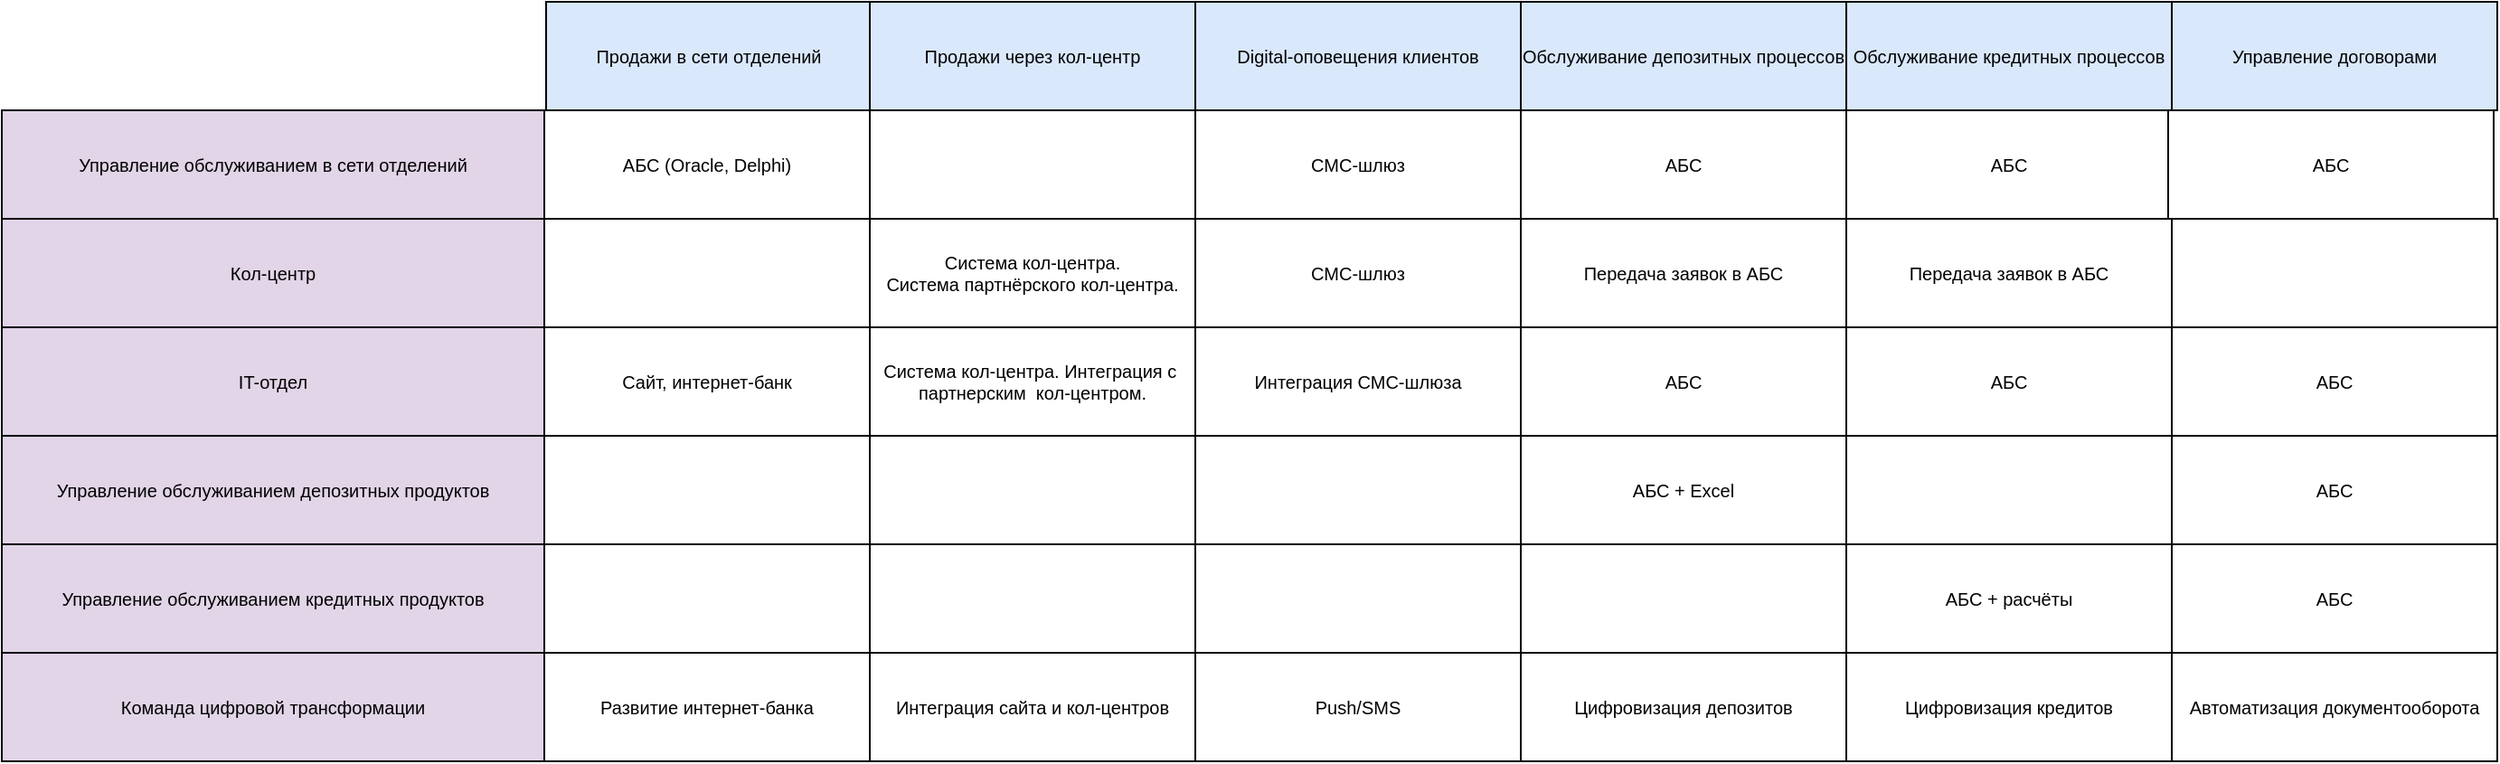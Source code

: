 <mxfile version="28.0.9" pages="2">
  <diagram name="Карта IT-ландшафта" id="landscape1">
    <mxGraphModel dx="2818" dy="748" grid="1" gridSize="10" guides="1" tooltips="1" connect="1" arrows="1" fold="1" page="1" pageScale="1" pageWidth="850" pageHeight="1100" math="0" shadow="0">
      <root>
        <mxCell id="0" />
        <mxCell id="1" parent="0" />
        <mxCell id="cap0" value="Продажи в сети отделений" style="shape=rectangle;fillColor=#dae8fc;fontSize=10;" parent="1" vertex="1">
          <mxGeometry x="221" y="40" width="180" height="60" as="geometry" />
        </mxCell>
        <mxCell id="cap1" value="Продажи через кол-центр" style="shape=rectangle;fillColor=#dae8fc;fontSize=10;" parent="1" vertex="1">
          <mxGeometry x="400" y="40" width="180" height="60" as="geometry" />
        </mxCell>
        <mxCell id="cap2" value="Digital-оповещения клиентов" style="shape=rectangle;fillColor=#dae8fc;fontSize=10;" parent="1" vertex="1">
          <mxGeometry x="580" y="40" width="180" height="60" as="geometry" />
        </mxCell>
        <mxCell id="cap3" value="Обслуживание депозитных процессов" style="shape=rectangle;fillColor=#dae8fc;fontSize=10;" parent="1" vertex="1">
          <mxGeometry x="760" y="40" width="180" height="60" as="geometry" />
        </mxCell>
        <mxCell id="cap4" value="Обслуживание кредитных процессов" style="shape=rectangle;fillColor=#dae8fc;fontSize=10;" parent="1" vertex="1">
          <mxGeometry x="940" y="40" width="180" height="60" as="geometry" />
        </mxCell>
        <mxCell id="cap5" value="Управление договорами" style="shape=rectangle;fillColor=#dae8fc;fontSize=10;" parent="1" vertex="1">
          <mxGeometry x="1120" y="40" width="180" height="60" as="geometry" />
        </mxCell>
        <mxCell id="org0" value="Управление обслуживанием в сети отделений" style="shape=rectangle;fillColor=#e1d5e7;rounded=0;fontSize=10;" parent="1" vertex="1">
          <mxGeometry x="-80" y="100" width="300" height="60" as="geometry" />
        </mxCell>
        <mxCell id="org1" value="Кол-центр" style="shape=rectangle;fillColor=#e1d5e7;fontSize=10;" parent="1" vertex="1">
          <mxGeometry x="-80" y="160" width="300" height="60" as="geometry" />
        </mxCell>
        <mxCell id="org2" value="IT-отдел" style="shape=rectangle;fillColor=#e1d5e7;fontSize=10;" parent="1" vertex="1">
          <mxGeometry x="-80" y="220" width="300" height="60" as="geometry" />
        </mxCell>
        <mxCell id="org3" value="Управление обслуживанием депозитных продуктов" style="shape=rectangle;fillColor=#e1d5e7;fontSize=10;" parent="1" vertex="1">
          <mxGeometry x="-80" y="280" width="300" height="60" as="geometry" />
        </mxCell>
        <mxCell id="org4" value="Управление обслуживанием кредитных продуктов" style="shape=rectangle;fillColor=#e1d5e7;fontSize=10;" parent="1" vertex="1">
          <mxGeometry x="-80" y="340" width="300" height="60" as="geometry" />
        </mxCell>
        <mxCell id="org5" value="Команда цифровой трансформации" style="shape=rectangle;fillColor=#e1d5e7;fontSize=10;" parent="1" vertex="1">
          <mxGeometry x="-80" y="400" width="300" height="60" as="geometry" />
        </mxCell>
        <mxCell id="cell0_0" value="АБС (Oracle, Delphi)" style="shape=rectangle;fillColor=#ffffff;fontSize=10;" parent="1" vertex="1">
          <mxGeometry x="220" y="100" width="180" height="60" as="geometry" />
        </mxCell>
        <mxCell id="cell0_1" value="" style="shape=rectangle;fillColor=#ffffff;fontSize=10;" parent="1" vertex="1">
          <mxGeometry x="400" y="100" width="180" height="60" as="geometry" />
        </mxCell>
        <mxCell id="cell0_2" value="СМС-шлюз" style="shape=rectangle;fillColor=#ffffff;fontSize=10;" parent="1" vertex="1">
          <mxGeometry x="580" y="100" width="180" height="60" as="geometry" />
        </mxCell>
        <mxCell id="cell0_3" value="АБС" style="shape=rectangle;fillColor=#ffffff;fontSize=10;" parent="1" vertex="1">
          <mxGeometry x="760" y="100" width="180" height="60" as="geometry" />
        </mxCell>
        <mxCell id="cell0_4" value="АБС" style="shape=rectangle;fillColor=#ffffff;fontSize=10;" parent="1" vertex="1">
          <mxGeometry x="940" y="100" width="180" height="60" as="geometry" />
        </mxCell>
        <mxCell id="cell0_5" value="АБС" style="shape=rectangle;fillColor=#ffffff;fontSize=10;" parent="1" vertex="1">
          <mxGeometry x="1118" y="100" width="180" height="60" as="geometry" />
        </mxCell>
        <mxCell id="cell1_0" value="" style="shape=rectangle;fillColor=#ffffff;fontSize=10;" parent="1" vertex="1">
          <mxGeometry x="220" y="160" width="180" height="60" as="geometry" />
        </mxCell>
        <mxCell id="cell1_1" value="Система кол-центра.&#xa;Система партнёрского кол-центра." style="shape=rectangle;fillColor=#ffffff;fontSize=10;" parent="1" vertex="1">
          <mxGeometry x="400" y="160" width="180" height="60" as="geometry" />
        </mxCell>
        <mxCell id="cell1_2" value="СМС-шлюз" style="shape=rectangle;fillColor=#ffffff;fontSize=10;" parent="1" vertex="1">
          <mxGeometry x="580" y="160" width="180" height="60" as="geometry" />
        </mxCell>
        <mxCell id="cell1_3" value="Передача заявок в АБС" style="shape=rectangle;fillColor=#ffffff;fontSize=10;" parent="1" vertex="1">
          <mxGeometry x="760" y="160" width="180" height="60" as="geometry" />
        </mxCell>
        <mxCell id="cell1_4" value="Передача заявок в АБС" style="shape=rectangle;fillColor=#ffffff;fontSize=10;" parent="1" vertex="1">
          <mxGeometry x="940" y="160" width="180" height="60" as="geometry" />
        </mxCell>
        <mxCell id="cell1_5" value="" style="shape=rectangle;fillColor=#ffffff;fontSize=10;" parent="1" vertex="1">
          <mxGeometry x="1120" y="160" width="180" height="60" as="geometry" />
        </mxCell>
        <mxCell id="cell2_0" value="Сайт, интернет-банк" style="shape=rectangle;fillColor=#ffffff;fontSize=10;" parent="1" vertex="1">
          <mxGeometry x="220" y="220" width="180" height="60" as="geometry" />
        </mxCell>
        <mxCell id="cell2_1" value="Система кол-центра. Интеграция с &#xa;партнерским  кол-центром." style="shape=rectangle;fillColor=#ffffff;fontSize=10;" parent="1" vertex="1">
          <mxGeometry x="400" y="220" width="180" height="60" as="geometry" />
        </mxCell>
        <mxCell id="cell2_2" value="Интеграция СМС-шлюза" style="shape=rectangle;fillColor=#ffffff;fontSize=10;" parent="1" vertex="1">
          <mxGeometry x="580" y="220" width="180" height="60" as="geometry" />
        </mxCell>
        <mxCell id="cell2_3" value="АБС" style="shape=rectangle;fillColor=#ffffff;fontSize=10;" parent="1" vertex="1">
          <mxGeometry x="760" y="220" width="180" height="60" as="geometry" />
        </mxCell>
        <mxCell id="cell2_4" value="АБС" style="shape=rectangle;fillColor=#ffffff;fontSize=10;" parent="1" vertex="1">
          <mxGeometry x="940" y="220" width="180" height="60" as="geometry" />
        </mxCell>
        <mxCell id="cell2_5" value="АБС" style="shape=rectangle;fillColor=#ffffff;fontSize=10;" parent="1" vertex="1">
          <mxGeometry x="1120" y="220" width="180" height="60" as="geometry" />
        </mxCell>
        <mxCell id="cell3_0" value="" style="shape=rectangle;fillColor=#ffffff;fontSize=10;" parent="1" vertex="1">
          <mxGeometry x="220" y="280" width="180" height="60" as="geometry" />
        </mxCell>
        <mxCell id="cell3_1" value="" style="shape=rectangle;fillColor=#ffffff;fontSize=10;" parent="1" vertex="1">
          <mxGeometry x="400" y="280" width="180" height="60" as="geometry" />
        </mxCell>
        <mxCell id="cell3_2" value="" style="shape=rectangle;fillColor=#ffffff;fontSize=10;" parent="1" vertex="1">
          <mxGeometry x="580" y="280" width="180" height="60" as="geometry" />
        </mxCell>
        <mxCell id="cell3_3" value="АБС + Excel" style="shape=rectangle;fillColor=#ffffff;fontSize=10;" parent="1" vertex="1">
          <mxGeometry x="760" y="280" width="180" height="60" as="geometry" />
        </mxCell>
        <mxCell id="cell3_4" value="" style="shape=rectangle;fillColor=#ffffff;fontSize=10;" parent="1" vertex="1">
          <mxGeometry x="940" y="280" width="180" height="60" as="geometry" />
        </mxCell>
        <mxCell id="cell3_5" value="АБС" style="shape=rectangle;fillColor=#ffffff;fontSize=10;" parent="1" vertex="1">
          <mxGeometry x="1120" y="280" width="180" height="60" as="geometry" />
        </mxCell>
        <mxCell id="cell4_0" value="" style="shape=rectangle;fillColor=#ffffff;fontSize=10;" parent="1" vertex="1">
          <mxGeometry x="220" y="340" width="180" height="60" as="geometry" />
        </mxCell>
        <mxCell id="cell4_1" value="" style="shape=rectangle;fillColor=#ffffff;fontSize=10;" parent="1" vertex="1">
          <mxGeometry x="400" y="340" width="180" height="60" as="geometry" />
        </mxCell>
        <mxCell id="cell4_2" value="" style="shape=rectangle;fillColor=#ffffff;fontSize=10;" parent="1" vertex="1">
          <mxGeometry x="580" y="340" width="180" height="60" as="geometry" />
        </mxCell>
        <mxCell id="cell4_3" value="" style="shape=rectangle;fillColor=#ffffff;fontSize=10;" parent="1" vertex="1">
          <mxGeometry x="760" y="340" width="180" height="60" as="geometry" />
        </mxCell>
        <mxCell id="cell4_4" value="АБС + расчёты" style="shape=rectangle;fillColor=#ffffff;fontSize=10;" parent="1" vertex="1">
          <mxGeometry x="940" y="340" width="180" height="60" as="geometry" />
        </mxCell>
        <mxCell id="cell4_5" value="АБС" style="shape=rectangle;fillColor=#ffffff;fontSize=10;" parent="1" vertex="1">
          <mxGeometry x="1120" y="340" width="180" height="60" as="geometry" />
        </mxCell>
        <mxCell id="cell5_0" value="Развитие интернет-банка" style="shape=rectangle;fillColor=#ffffff;fontSize=10;" parent="1" vertex="1">
          <mxGeometry x="220" y="400" width="180" height="60" as="geometry" />
        </mxCell>
        <mxCell id="cell5_1" value="Интеграция сайта и кол-центров" style="shape=rectangle;fillColor=#ffffff;fontSize=10;" parent="1" vertex="1">
          <mxGeometry x="400" y="400" width="180" height="60" as="geometry" />
        </mxCell>
        <mxCell id="cell5_2" value="Push/SMS" style="shape=rectangle;fillColor=#ffffff;fontSize=10;" parent="1" vertex="1">
          <mxGeometry x="580" y="400" width="180" height="60" as="geometry" />
        </mxCell>
        <mxCell id="cell5_3" value="Цифровизация депозитов" style="shape=rectangle;fillColor=#ffffff;fontSize=10;" parent="1" vertex="1">
          <mxGeometry x="760" y="400" width="180" height="60" as="geometry" />
        </mxCell>
        <mxCell id="cell5_4" value="Цифровизация кредитов" style="shape=rectangle;fillColor=#ffffff;fontSize=10;" parent="1" vertex="1">
          <mxGeometry x="940" y="400" width="180" height="60" as="geometry" />
        </mxCell>
        <mxCell id="cell5_5" value="Автоматизация документооборота" style="shape=rectangle;fillColor=#ffffff;fontSize=10;" parent="1" vertex="1">
          <mxGeometry x="1120" y="400" width="180" height="60" as="geometry" />
        </mxCell>
      </root>
    </mxGraphModel>
  </diagram>
  <diagram name="Схема интеграции" id="integration1">
    <mxGraphModel dx="2066" dy="785" grid="1" gridSize="10" guides="1" tooltips="1" connect="1" arrows="1" fold="1" page="1" pageScale="1" pageWidth="850" pageHeight="1100" math="0" shadow="0">
      <root>
        <mxCell id="0" />
        <mxCell id="1" parent="0" />
        <mxCell id="site" value="Сайт (PHP+React)" style="shape=rectangle;fillColor=#ffffff;" parent="1" vertex="1">
          <mxGeometry x="240" y="80" width="160" height="60" as="geometry" />
        </mxCell>
        <mxCell id="ib" value="Интернет-банк (ASP.NET)" style="shape=rectangle;fillColor=#ffffff;" parent="1" vertex="1">
          <mxGeometry x="240" y="200" width="160" height="60" as="geometry" />
        </mxCell>
        <mxCell id="cc" value="Система кол-центра" style="shape=rectangle;fillColor=#ffffff;" parent="1" vertex="1">
          <mxGeometry x="240" y="320" width="160" height="60" as="geometry" />
        </mxCell>
        <mxCell id="pcc" value="Партнёрский кол-центр" style="shape=rectangle;fillColor=#ffffff;" parent="1" vertex="1">
          <mxGeometry x="240" y="440" width="160" height="60" as="geometry" />
        </mxCell>
        <mxCell id="abs" value="АБС (Oracle, Delphi)" style="shape=rectangle;fillColor=#ffffff;" parent="1" vertex="1">
          <mxGeometry x="480" y="200" width="160" height="60" as="geometry" />
        </mxCell>
        <mxCell id="sms" value="СМС-шлюз" style="shape=rectangle;fillColor=#ffffff;" parent="1" vertex="1">
          <mxGeometry x="720" y="200" width="160" height="60" as="geometry" />
        </mxCell>
        <mxCell id="telco" value="Телеком-оператор" style="shape=rectangle;fillColor=#ffffff;" parent="1" vertex="1">
          <mxGeometry x="960" y="200" width="160" height="60" as="geometry" />
        </mxCell>
        <mxCell id="excel" value="Excel-файлы" style="shape=rectangle;fillColor=#ffffff;" parent="1" vertex="1">
          <mxGeometry x="480" y="80" width="160" height="60" as="geometry" />
        </mxCell>
        <mxCell id="1000" value="Просмотр информации" style="edgeStyle=orthogonalEdgeStyle;" parent="1" target="site" edge="1">
          <mxGeometry x="0.36" relative="1" as="geometry">
            <mxPoint x="90.029" y="210" as="sourcePoint" />
            <Array as="points">
              <mxPoint x="90" y="110" />
            </Array>
            <mxPoint as="offset" />
          </mxGeometry>
        </mxCell>
        <mxCell id="1001" value="Платежи, &#xa;открытие счетов" style="edgeStyle=orthogonalEdgeStyle;" parent="1" target="ib" edge="1">
          <mxGeometry x="0.011" relative="1" as="geometry">
            <mxPoint x="110" y="230" as="sourcePoint" />
            <mxPoint as="offset" />
          </mxGeometry>
        </mxCell>
        <mxCell id="1002" value="Звонок" style="edgeStyle=orthogonalEdgeStyle;" parent="1" target="cc" edge="1">
          <mxGeometry x="0.391" relative="1" as="geometry">
            <mxPoint x="90" y="270" as="sourcePoint" />
            <Array as="points">
              <mxPoint x="90" y="350" />
            </Array>
            <mxPoint as="offset" />
          </mxGeometry>
        </mxCell>
        <mxCell id="1003" value="Передача заявки" style="edgeStyle=orthogonalEdgeStyle;" parent="1" source="cc" target="abs" edge="1">
          <mxGeometry relative="1" as="geometry" />
        </mxCell>
        <mxCell id="1004" value="Синхронизация контактных данных &#xa;и передача заявок" style="edgeStyle=orthogonalEdgeStyle;" parent="1" source="pcc" target="cc" edge="1">
          <mxGeometry relative="1" as="geometry" />
        </mxCell>
        <mxCell id="1005" value="Уведомление" style="edgeStyle=orthogonalEdgeStyle;" parent="1" source="abs" target="sms" edge="1">
          <mxGeometry relative="1" as="geometry" />
        </mxCell>
        <mxCell id="1006" value="Отправка СМС" style="edgeStyle=orthogonalEdgeStyle;" parent="1" source="sms" target="telco" edge="1">
          <mxGeometry relative="1" as="geometry" />
        </mxCell>
        <mxCell id="1007" value="Ставки депозитов, Справочники" style="edgeStyle=orthogonalEdgeStyle;" parent="1" source="excel" target="abs" edge="1">
          <mxGeometry relative="1" as="geometry">
            <mxPoint as="offset" />
          </mxGeometry>
        </mxCell>
        <mxCell id="5se3yvLXzd5vbqHxIH19-1007" value="Пользователь&lt;div&gt;&lt;br&gt;&lt;/div&gt;" style="shape=umlActor;verticalLabelPosition=bottom;verticalAlign=top;html=1;outlineConnect=0;fillStyle=solid;" vertex="1" parent="1">
          <mxGeometry x="70" y="210" width="30" height="60" as="geometry" />
        </mxCell>
      </root>
    </mxGraphModel>
  </diagram>
</mxfile>
